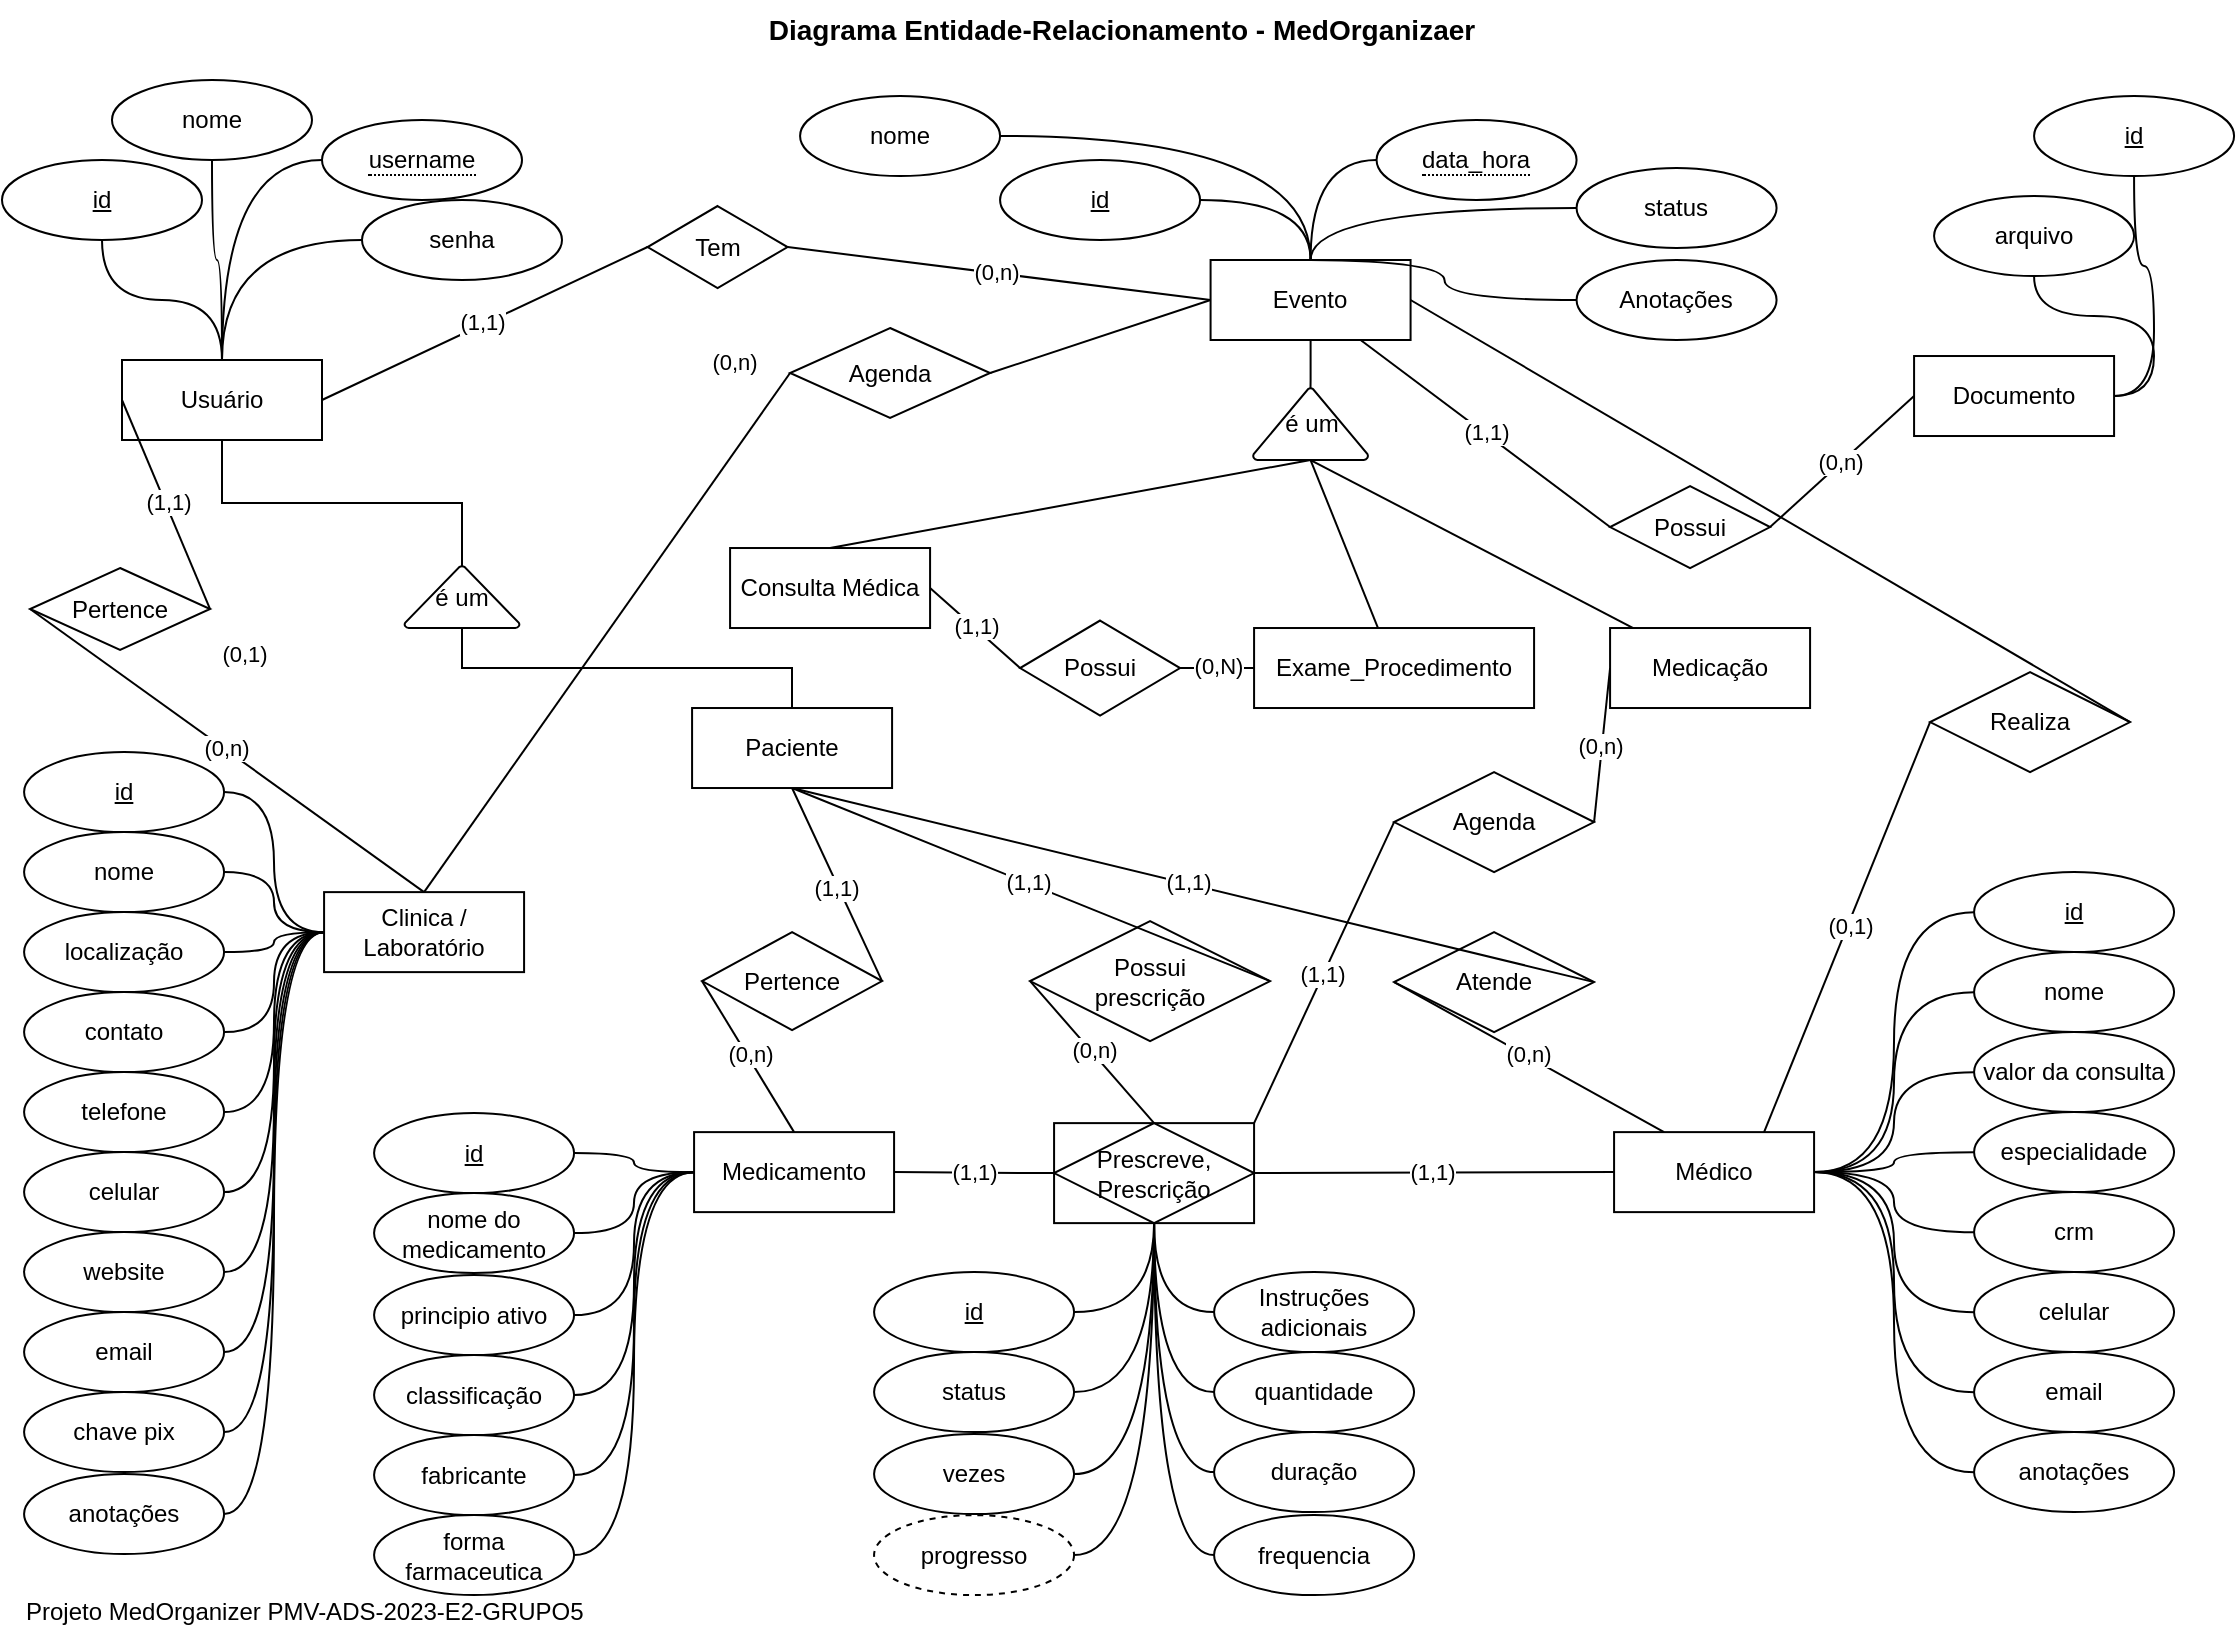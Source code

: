 <mxfile version="22.1.2" type="device">
  <diagram id="C5RBs43oDa-KdzZeNtuy" name="Page-1">
    <mxGraphModel dx="1247" dy="-921" grid="1" gridSize="10" guides="1" tooltips="1" connect="1" arrows="1" fold="1" page="1" pageScale="1" pageWidth="1169" pageHeight="827" math="0" shadow="0">
      <root>
        <mxCell id="WIyWlLk6GJQsqaUBKTNV-0" />
        <mxCell id="WIyWlLk6GJQsqaUBKTNV-1" parent="WIyWlLk6GJQsqaUBKTNV-0" />
        <mxCell id="ZJPSMoCEX5RP2kxzUlpS-71" value="Diagrama Entidade-Relacionamento - MedOrganizaer" style="text;html=1;strokeColor=none;fillColor=none;align=center;verticalAlign=middle;whiteSpace=wrap;rounded=0;fontSize=14;fontStyle=1" parent="WIyWlLk6GJQsqaUBKTNV-1" vertex="1">
          <mxGeometry x="210" y="1660" width="760" height="30" as="geometry" />
        </mxCell>
        <mxCell id="JvY_ZrgilqNhl_zg-ems-67" value="Usuário" style="whiteSpace=wrap;html=1;align=center;" parent="WIyWlLk6GJQsqaUBKTNV-1" vertex="1">
          <mxGeometry x="90.0" y="1840" width="100" height="40" as="geometry" />
        </mxCell>
        <mxCell id="JvY_ZrgilqNhl_zg-ems-69" value="Tem" style="shape=rhombus;perimeter=rhombusPerimeter;whiteSpace=wrap;html=1;align=center;" parent="WIyWlLk6GJQsqaUBKTNV-1" vertex="1">
          <mxGeometry x="352.79" y="1763.01" width="70" height="41" as="geometry" />
        </mxCell>
        <mxCell id="JvY_ZrgilqNhl_zg-ems-70" value="" style="endArrow=none;html=1;rounded=0;entryX=0;entryY=0.5;entryDx=0;entryDy=0;exitX=1;exitY=0.5;exitDx=0;exitDy=0;" parent="WIyWlLk6GJQsqaUBKTNV-1" source="JvY_ZrgilqNhl_zg-ems-67" target="JvY_ZrgilqNhl_zg-ems-69" edge="1">
          <mxGeometry relative="1" as="geometry">
            <mxPoint x="804.04" y="1817.01" as="sourcePoint" />
            <mxPoint x="924.04" y="1816.51" as="targetPoint" />
          </mxGeometry>
        </mxCell>
        <mxCell id="JvY_ZrgilqNhl_zg-ems-71" value="(1,1)" style="edgeLabel;html=1;align=center;verticalAlign=middle;resizable=0;points=[];" parent="JvY_ZrgilqNhl_zg-ems-70" vertex="1" connectable="0">
          <mxGeometry x="-0.013" y="1" relative="1" as="geometry">
            <mxPoint as="offset" />
          </mxGeometry>
        </mxCell>
        <mxCell id="JvY_ZrgilqNhl_zg-ems-72" value="" style="endArrow=none;html=1;rounded=0;exitX=1;exitY=0.5;exitDx=0;exitDy=0;entryX=0;entryY=0.5;entryDx=0;entryDy=0;" parent="WIyWlLk6GJQsqaUBKTNV-1" source="JvY_ZrgilqNhl_zg-ems-69" target="HsK6oEiQ4BAIlNsrXZ-C-34" edge="1">
          <mxGeometry relative="1" as="geometry">
            <mxPoint x="1174.04" y="1793.01" as="sourcePoint" />
            <mxPoint x="1214.04" y="1793.01" as="targetPoint" />
          </mxGeometry>
        </mxCell>
        <mxCell id="JvY_ZrgilqNhl_zg-ems-73" value="(0,n)" style="edgeLabel;html=1;align=center;verticalAlign=middle;resizable=0;points=[];" parent="JvY_ZrgilqNhl_zg-ems-72" vertex="1" connectable="0">
          <mxGeometry x="-0.013" y="1" relative="1" as="geometry">
            <mxPoint as="offset" />
          </mxGeometry>
        </mxCell>
        <mxCell id="JvY_ZrgilqNhl_zg-ems-95" value="Possui" style="shape=rhombus;perimeter=rhombusPerimeter;whiteSpace=wrap;html=1;align=center;" parent="WIyWlLk6GJQsqaUBKTNV-1" vertex="1">
          <mxGeometry x="834.04" y="1903.01" width="80" height="41" as="geometry" />
        </mxCell>
        <mxCell id="JvY_ZrgilqNhl_zg-ems-96" value="" style="endArrow=none;html=1;rounded=0;entryX=0;entryY=0.5;entryDx=0;entryDy=0;exitX=0.75;exitY=1;exitDx=0;exitDy=0;" parent="WIyWlLk6GJQsqaUBKTNV-1" source="HsK6oEiQ4BAIlNsrXZ-C-34" target="JvY_ZrgilqNhl_zg-ems-95" edge="1">
          <mxGeometry relative="1" as="geometry">
            <mxPoint x="209.04" y="2168.01" as="sourcePoint" />
            <mxPoint x="344.04" y="2167.51" as="targetPoint" />
          </mxGeometry>
        </mxCell>
        <mxCell id="JvY_ZrgilqNhl_zg-ems-97" value="(1,1)" style="edgeLabel;html=1;align=center;verticalAlign=middle;resizable=0;points=[];" parent="JvY_ZrgilqNhl_zg-ems-96" vertex="1" connectable="0">
          <mxGeometry x="-0.013" y="1" relative="1" as="geometry">
            <mxPoint as="offset" />
          </mxGeometry>
        </mxCell>
        <mxCell id="JvY_ZrgilqNhl_zg-ems-98" value="" style="endArrow=none;html=1;rounded=0;exitX=1;exitY=0.5;exitDx=0;exitDy=0;entryX=0;entryY=0.5;entryDx=0;entryDy=0;" parent="WIyWlLk6GJQsqaUBKTNV-1" source="JvY_ZrgilqNhl_zg-ems-95" target="JvY_ZrgilqNhl_zg-ems-162" edge="1">
          <mxGeometry relative="1" as="geometry">
            <mxPoint x="464.04" y="2168.01" as="sourcePoint" />
            <mxPoint x="524.04" y="2168.01" as="targetPoint" />
          </mxGeometry>
        </mxCell>
        <mxCell id="JvY_ZrgilqNhl_zg-ems-99" value="(0,n)" style="edgeLabel;html=1;align=center;verticalAlign=middle;resizable=0;points=[];" parent="JvY_ZrgilqNhl_zg-ems-98" vertex="1" connectable="0">
          <mxGeometry x="-0.013" y="1" relative="1" as="geometry">
            <mxPoint as="offset" />
          </mxGeometry>
        </mxCell>
        <mxCell id="JvY_ZrgilqNhl_zg-ems-102" value="" style="group;movable=1;resizable=1;rotatable=1;deletable=1;editable=1;locked=0;connectable=1;" parent="WIyWlLk6GJQsqaUBKTNV-1" vertex="1" connectable="0">
          <mxGeometry x="726.04" y="2096.06" width="260" height="320" as="geometry" />
        </mxCell>
        <mxCell id="JvY_ZrgilqNhl_zg-ems-25" value="Médico" style="whiteSpace=wrap;html=1;align=center;" parent="JvY_ZrgilqNhl_zg-ems-102" vertex="1">
          <mxGeometry x="110" y="130" width="100" height="40" as="geometry" />
        </mxCell>
        <mxCell id="HsK6oEiQ4BAIlNsrXZ-C-7" style="edgeStyle=orthogonalEdgeStyle;rounded=0;orthogonalLoop=1;jettySize=auto;html=1;entryX=1;entryY=0.5;entryDx=0;entryDy=0;curved=1;endArrow=none;endFill=0;" parent="JvY_ZrgilqNhl_zg-ems-102" source="JvY_ZrgilqNhl_zg-ems-26" target="JvY_ZrgilqNhl_zg-ems-25" edge="1">
          <mxGeometry relative="1" as="geometry" />
        </mxCell>
        <mxCell id="JvY_ZrgilqNhl_zg-ems-26" value="nome" style="ellipse;whiteSpace=wrap;html=1;align=center;" parent="JvY_ZrgilqNhl_zg-ems-102" vertex="1">
          <mxGeometry x="290" y="40" width="100" height="40" as="geometry" />
        </mxCell>
        <mxCell id="JvY_ZrgilqNhl_zg-ems-38" style="edgeStyle=orthogonalEdgeStyle;rounded=0;orthogonalLoop=1;jettySize=auto;html=1;entryX=1;entryY=0.5;entryDx=0;entryDy=0;endArrow=none;endFill=0;curved=1;" parent="JvY_ZrgilqNhl_zg-ems-102" source="JvY_ZrgilqNhl_zg-ems-27" target="JvY_ZrgilqNhl_zg-ems-25" edge="1">
          <mxGeometry relative="1" as="geometry" />
        </mxCell>
        <mxCell id="JvY_ZrgilqNhl_zg-ems-27" value="id" style="ellipse;whiteSpace=wrap;html=1;align=center;fontStyle=4;" parent="JvY_ZrgilqNhl_zg-ems-102" vertex="1">
          <mxGeometry x="290" width="100" height="40" as="geometry" />
        </mxCell>
        <mxCell id="JvY_ZrgilqNhl_zg-ems-39" value="" style="edgeStyle=orthogonalEdgeStyle;rounded=0;orthogonalLoop=1;jettySize=auto;html=1;entryX=1;entryY=0.5;entryDx=0;entryDy=0;endArrow=none;endFill=0;curved=1;" parent="JvY_ZrgilqNhl_zg-ems-102" source="JvY_ZrgilqNhl_zg-ems-29" target="JvY_ZrgilqNhl_zg-ems-25" edge="1">
          <mxGeometry relative="1" as="geometry" />
        </mxCell>
        <mxCell id="JvY_ZrgilqNhl_zg-ems-29" value="valor da consulta" style="ellipse;whiteSpace=wrap;html=1;align=center;" parent="JvY_ZrgilqNhl_zg-ems-102" vertex="1">
          <mxGeometry x="290" y="80" width="100" height="40" as="geometry" />
        </mxCell>
        <mxCell id="JvY_ZrgilqNhl_zg-ems-40" style="edgeStyle=orthogonalEdgeStyle;rounded=0;orthogonalLoop=1;jettySize=auto;html=1;entryX=1;entryY=0.5;entryDx=0;entryDy=0;endArrow=none;endFill=0;curved=1;" parent="JvY_ZrgilqNhl_zg-ems-102" source="JvY_ZrgilqNhl_zg-ems-30" target="JvY_ZrgilqNhl_zg-ems-25" edge="1">
          <mxGeometry relative="1" as="geometry" />
        </mxCell>
        <mxCell id="JvY_ZrgilqNhl_zg-ems-30" value="especialidade" style="ellipse;whiteSpace=wrap;html=1;align=center;" parent="JvY_ZrgilqNhl_zg-ems-102" vertex="1">
          <mxGeometry x="290" y="120" width="100" height="40" as="geometry" />
        </mxCell>
        <mxCell id="JvY_ZrgilqNhl_zg-ems-41" style="edgeStyle=orthogonalEdgeStyle;rounded=0;orthogonalLoop=1;jettySize=auto;html=1;entryX=1;entryY=0.5;entryDx=0;entryDy=0;endArrow=none;endFill=0;curved=1;" parent="JvY_ZrgilqNhl_zg-ems-102" source="JvY_ZrgilqNhl_zg-ems-31" target="JvY_ZrgilqNhl_zg-ems-25" edge="1">
          <mxGeometry relative="1" as="geometry" />
        </mxCell>
        <mxCell id="JvY_ZrgilqNhl_zg-ems-31" value="crm" style="ellipse;whiteSpace=wrap;html=1;align=center;" parent="JvY_ZrgilqNhl_zg-ems-102" vertex="1">
          <mxGeometry x="290" y="160" width="100" height="40" as="geometry" />
        </mxCell>
        <mxCell id="JvY_ZrgilqNhl_zg-ems-42" style="edgeStyle=orthogonalEdgeStyle;rounded=0;orthogonalLoop=1;jettySize=auto;html=1;entryX=1;entryY=0.5;entryDx=0;entryDy=0;endArrow=none;endFill=0;curved=1;" parent="JvY_ZrgilqNhl_zg-ems-102" source="JvY_ZrgilqNhl_zg-ems-32" target="JvY_ZrgilqNhl_zg-ems-25" edge="1">
          <mxGeometry relative="1" as="geometry" />
        </mxCell>
        <mxCell id="JvY_ZrgilqNhl_zg-ems-32" value="celular" style="ellipse;whiteSpace=wrap;html=1;align=center;" parent="JvY_ZrgilqNhl_zg-ems-102" vertex="1">
          <mxGeometry x="290" y="200" width="100" height="40" as="geometry" />
        </mxCell>
        <mxCell id="JvY_ZrgilqNhl_zg-ems-43" style="edgeStyle=orthogonalEdgeStyle;rounded=0;orthogonalLoop=1;jettySize=auto;html=1;entryX=1;entryY=0.5;entryDx=0;entryDy=0;endArrow=none;endFill=0;curved=1;" parent="JvY_ZrgilqNhl_zg-ems-102" source="JvY_ZrgilqNhl_zg-ems-33" target="JvY_ZrgilqNhl_zg-ems-25" edge="1">
          <mxGeometry relative="1" as="geometry" />
        </mxCell>
        <mxCell id="JvY_ZrgilqNhl_zg-ems-33" value="email" style="ellipse;whiteSpace=wrap;html=1;align=center;" parent="JvY_ZrgilqNhl_zg-ems-102" vertex="1">
          <mxGeometry x="290" y="240" width="100" height="40" as="geometry" />
        </mxCell>
        <mxCell id="JvY_ZrgilqNhl_zg-ems-44" style="edgeStyle=orthogonalEdgeStyle;rounded=0;orthogonalLoop=1;jettySize=auto;html=1;entryX=1;entryY=0.5;entryDx=0;entryDy=0;endArrow=none;endFill=0;curved=1;" parent="JvY_ZrgilqNhl_zg-ems-102" source="JvY_ZrgilqNhl_zg-ems-34" target="JvY_ZrgilqNhl_zg-ems-25" edge="1">
          <mxGeometry relative="1" as="geometry" />
        </mxCell>
        <mxCell id="JvY_ZrgilqNhl_zg-ems-34" value="anotações" style="ellipse;whiteSpace=wrap;html=1;align=center;" parent="JvY_ZrgilqNhl_zg-ems-102" vertex="1">
          <mxGeometry x="290" y="280" width="100" height="40" as="geometry" />
        </mxCell>
        <mxCell id="JvY_ZrgilqNhl_zg-ems-167" value="Atende" style="shape=rhombus;perimeter=rhombusPerimeter;whiteSpace=wrap;html=1;align=center;" parent="JvY_ZrgilqNhl_zg-ems-102" vertex="1">
          <mxGeometry y="30" width="100" height="50" as="geometry" />
        </mxCell>
        <mxCell id="JvY_ZrgilqNhl_zg-ems-170" value="" style="endArrow=none;html=1;rounded=0;entryX=0.25;entryY=0;entryDx=0;entryDy=0;exitX=0;exitY=0.5;exitDx=0;exitDy=0;" parent="JvY_ZrgilqNhl_zg-ems-102" source="JvY_ZrgilqNhl_zg-ems-167" target="JvY_ZrgilqNhl_zg-ems-25" edge="1">
          <mxGeometry relative="1" as="geometry">
            <mxPoint x="-20" y="20" as="sourcePoint" />
            <mxPoint x="906" y="1" as="targetPoint" />
          </mxGeometry>
        </mxCell>
        <mxCell id="JvY_ZrgilqNhl_zg-ems-171" value="(0,n)" style="edgeLabel;html=1;align=center;verticalAlign=middle;resizable=0;points=[];" parent="JvY_ZrgilqNhl_zg-ems-170" vertex="1" connectable="0">
          <mxGeometry x="-0.013" y="1" relative="1" as="geometry">
            <mxPoint as="offset" />
          </mxGeometry>
        </mxCell>
        <mxCell id="JvY_ZrgilqNhl_zg-ems-103" value="Possui" style="shape=rhombus;perimeter=rhombusPerimeter;whiteSpace=wrap;html=1;align=center;" parent="WIyWlLk6GJQsqaUBKTNV-1" vertex="1">
          <mxGeometry x="539.04" y="1970.26" width="80" height="47.5" as="geometry" />
        </mxCell>
        <mxCell id="JvY_ZrgilqNhl_zg-ems-104" value="d" style="endArrow=none;html=1;rounded=0;entryX=0;entryY=0.5;entryDx=0;entryDy=0;exitX=1;exitY=0.5;exitDx=0;exitDy=0;" parent="WIyWlLk6GJQsqaUBKTNV-1" source="HsK6oEiQ4BAIlNsrXZ-C-30" target="JvY_ZrgilqNhl_zg-ems-103" edge="1">
          <mxGeometry relative="1" as="geometry">
            <mxPoint x="669.04" y="2207.26" as="sourcePoint" />
            <mxPoint x="649.04" y="2255.26" as="targetPoint" />
          </mxGeometry>
        </mxCell>
        <mxCell id="JvY_ZrgilqNhl_zg-ems-105" value="(1,1)" style="edgeLabel;html=1;align=center;verticalAlign=middle;resizable=0;points=[];" parent="JvY_ZrgilqNhl_zg-ems-104" vertex="1" connectable="0">
          <mxGeometry x="-0.013" y="1" relative="1" as="geometry">
            <mxPoint as="offset" />
          </mxGeometry>
        </mxCell>
        <mxCell id="JvY_ZrgilqNhl_zg-ems-106" value="" style="endArrow=none;html=1;rounded=0;exitX=1;exitY=0.5;exitDx=0;exitDy=0;entryX=0;entryY=0.5;entryDx=0;entryDy=0;" parent="WIyWlLk6GJQsqaUBKTNV-1" source="JvY_ZrgilqNhl_zg-ems-103" target="HsK6oEiQ4BAIlNsrXZ-C-35" edge="1">
          <mxGeometry relative="1" as="geometry">
            <mxPoint x="769.04" y="2255.76" as="sourcePoint" />
            <mxPoint x="969.04" y="2206.76" as="targetPoint" />
          </mxGeometry>
        </mxCell>
        <mxCell id="JvY_ZrgilqNhl_zg-ems-107" value="(0,N)" style="edgeLabel;html=1;align=center;verticalAlign=middle;resizable=0;points=[];" parent="JvY_ZrgilqNhl_zg-ems-106" vertex="1" connectable="0">
          <mxGeometry x="-0.013" y="1" relative="1" as="geometry">
            <mxPoint as="offset" />
          </mxGeometry>
        </mxCell>
        <mxCell id="JvY_ZrgilqNhl_zg-ems-113" value="Agenda" style="shape=rhombus;perimeter=rhombusPerimeter;whiteSpace=wrap;html=1;align=center;" parent="WIyWlLk6GJQsqaUBKTNV-1" vertex="1">
          <mxGeometry x="424.04" y="1824.01" width="100" height="45" as="geometry" />
        </mxCell>
        <mxCell id="JvY_ZrgilqNhl_zg-ems-114" value="" style="endArrow=none;html=1;rounded=0;entryX=1;entryY=0.5;entryDx=0;entryDy=0;exitX=0;exitY=0.5;exitDx=0;exitDy=0;" parent="WIyWlLk6GJQsqaUBKTNV-1" source="HsK6oEiQ4BAIlNsrXZ-C-34" target="JvY_ZrgilqNhl_zg-ems-113" edge="1">
          <mxGeometry relative="1" as="geometry">
            <mxPoint x="1309.04" y="1973.01" as="sourcePoint" />
            <mxPoint x="1404.04" y="1972.51" as="targetPoint" />
          </mxGeometry>
        </mxCell>
        <mxCell id="JvY_ZrgilqNhl_zg-ems-115" value="(0,n)" style="edgeLabel;html=1;align=center;verticalAlign=middle;resizable=0;points=[];" parent="JvY_ZrgilqNhl_zg-ems-114" vertex="1" connectable="0">
          <mxGeometry x="-0.013" y="1" relative="1" as="geometry">
            <mxPoint x="-184" y="12" as="offset" />
          </mxGeometry>
        </mxCell>
        <mxCell id="JvY_ZrgilqNhl_zg-ems-116" value="" style="endArrow=none;html=1;rounded=0;exitX=0;exitY=0.5;exitDx=0;exitDy=0;entryX=0.5;entryY=0;entryDx=0;entryDy=0;" parent="WIyWlLk6GJQsqaUBKTNV-1" source="JvY_ZrgilqNhl_zg-ems-113" target="JvY_ZrgilqNhl_zg-ems-56" edge="1">
          <mxGeometry relative="1" as="geometry">
            <mxPoint x="1524.04" y="1973.01" as="sourcePoint" />
            <mxPoint x="1684.04" y="1885.01" as="targetPoint" />
          </mxGeometry>
        </mxCell>
        <mxCell id="JvY_ZrgilqNhl_zg-ems-117" value="(0,1)" style="edgeLabel;html=1;align=center;verticalAlign=middle;resizable=0;points=[];" parent="JvY_ZrgilqNhl_zg-ems-116" vertex="1" connectable="0">
          <mxGeometry x="-0.013" y="1" relative="1" as="geometry">
            <mxPoint x="-184" y="12" as="offset" />
          </mxGeometry>
        </mxCell>
        <mxCell id="JvY_ZrgilqNhl_zg-ems-151" value="" style="group;movable=1;resizable=1;rotatable=1;deletable=1;editable=1;locked=0;connectable=1;" parent="WIyWlLk6GJQsqaUBKTNV-1" vertex="1" connectable="0">
          <mxGeometry x="116.04" y="2126.06" width="683.96" height="354.94" as="geometry" />
        </mxCell>
        <mxCell id="JvY_ZrgilqNhl_zg-ems-135" value="Medicamento" style="whiteSpace=wrap;html=1;align=center;movable=1;resizable=1;rotatable=1;deletable=1;editable=1;locked=0;connectable=1;" parent="JvY_ZrgilqNhl_zg-ems-151" vertex="1">
          <mxGeometry x="260" y="100" width="100" height="40" as="geometry" />
        </mxCell>
        <mxCell id="JvY_ZrgilqNhl_zg-ems-141" value="&lt;u&gt;id&lt;/u&gt;" style="ellipse;whiteSpace=wrap;html=1;align=center;" parent="JvY_ZrgilqNhl_zg-ems-151" vertex="1">
          <mxGeometry x="100" y="90.5" width="100" height="40" as="geometry" />
        </mxCell>
        <mxCell id="JvY_ZrgilqNhl_zg-ems-139" value="nome do medicamento" style="ellipse;whiteSpace=wrap;html=1;align=center;" parent="JvY_ZrgilqNhl_zg-ems-151" vertex="1">
          <mxGeometry x="100" y="130.5" width="100" height="40" as="geometry" />
        </mxCell>
        <mxCell id="JvY_ZrgilqNhl_zg-ems-140" value="principio ativo" style="ellipse;whiteSpace=wrap;html=1;align=center;" parent="JvY_ZrgilqNhl_zg-ems-151" vertex="1">
          <mxGeometry x="100" y="171.5" width="100" height="40" as="geometry" />
        </mxCell>
        <mxCell id="JvY_ZrgilqNhl_zg-ems-143" value="fabricante" style="ellipse;whiteSpace=wrap;html=1;align=center;" parent="JvY_ZrgilqNhl_zg-ems-151" vertex="1">
          <mxGeometry x="100" y="251.5" width="100" height="40" as="geometry" />
        </mxCell>
        <mxCell id="JvY_ZrgilqNhl_zg-ems-144" value="forma farmaceutica" style="ellipse;whiteSpace=wrap;html=1;align=center;" parent="JvY_ZrgilqNhl_zg-ems-151" vertex="1">
          <mxGeometry x="100" y="291.5" width="100" height="40" as="geometry" />
        </mxCell>
        <mxCell id="JvY_ZrgilqNhl_zg-ems-142" value="classificação" style="ellipse;whiteSpace=wrap;html=1;align=center;movable=1;resizable=1;rotatable=1;deletable=1;editable=1;locked=0;connectable=1;" parent="JvY_ZrgilqNhl_zg-ems-151" vertex="1">
          <mxGeometry x="100" y="211.5" width="100" height="40" as="geometry" />
        </mxCell>
        <mxCell id="JvY_ZrgilqNhl_zg-ems-145" style="edgeStyle=orthogonalEdgeStyle;rounded=0;orthogonalLoop=1;jettySize=auto;html=1;entryX=1;entryY=0.5;entryDx=0;entryDy=0;endArrow=none;endFill=0;curved=1;" parent="JvY_ZrgilqNhl_zg-ems-151" source="JvY_ZrgilqNhl_zg-ems-135" target="JvY_ZrgilqNhl_zg-ems-141" edge="1">
          <mxGeometry relative="1" as="geometry" />
        </mxCell>
        <mxCell id="JvY_ZrgilqNhl_zg-ems-146" style="edgeStyle=orthogonalEdgeStyle;rounded=0;orthogonalLoop=1;jettySize=auto;html=1;entryX=1;entryY=0.5;entryDx=0;entryDy=0;endArrow=none;endFill=0;curved=1;" parent="JvY_ZrgilqNhl_zg-ems-151" source="JvY_ZrgilqNhl_zg-ems-135" target="JvY_ZrgilqNhl_zg-ems-139" edge="1">
          <mxGeometry relative="1" as="geometry" />
        </mxCell>
        <mxCell id="JvY_ZrgilqNhl_zg-ems-147" style="edgeStyle=orthogonalEdgeStyle;rounded=0;orthogonalLoop=1;jettySize=auto;html=1;entryX=1;entryY=0.5;entryDx=0;entryDy=0;endArrow=none;endFill=0;curved=1;" parent="JvY_ZrgilqNhl_zg-ems-151" source="JvY_ZrgilqNhl_zg-ems-135" target="JvY_ZrgilqNhl_zg-ems-140" edge="1">
          <mxGeometry relative="1" as="geometry" />
        </mxCell>
        <mxCell id="JvY_ZrgilqNhl_zg-ems-149" style="edgeStyle=orthogonalEdgeStyle;rounded=0;orthogonalLoop=1;jettySize=auto;html=1;entryX=1;entryY=0.5;entryDx=0;entryDy=0;endArrow=none;endFill=0;curved=1;" parent="JvY_ZrgilqNhl_zg-ems-151" source="JvY_ZrgilqNhl_zg-ems-135" target="JvY_ZrgilqNhl_zg-ems-143" edge="1">
          <mxGeometry relative="1" as="geometry" />
        </mxCell>
        <mxCell id="JvY_ZrgilqNhl_zg-ems-150" style="edgeStyle=orthogonalEdgeStyle;rounded=0;orthogonalLoop=1;jettySize=auto;html=1;entryX=1;entryY=0.5;entryDx=0;entryDy=0;endArrow=none;endFill=0;curved=1;" parent="JvY_ZrgilqNhl_zg-ems-151" source="JvY_ZrgilqNhl_zg-ems-135" target="JvY_ZrgilqNhl_zg-ems-144" edge="1">
          <mxGeometry relative="1" as="geometry" />
        </mxCell>
        <mxCell id="JvY_ZrgilqNhl_zg-ems-148" style="edgeStyle=orthogonalEdgeStyle;rounded=0;orthogonalLoop=1;jettySize=auto;html=1;entryX=1;entryY=0.5;entryDx=0;entryDy=0;endArrow=none;endFill=0;exitX=0;exitY=0.5;exitDx=0;exitDy=0;curved=1;" parent="JvY_ZrgilqNhl_zg-ems-151" source="JvY_ZrgilqNhl_zg-ems-135" target="JvY_ZrgilqNhl_zg-ems-142" edge="1">
          <mxGeometry relative="1" as="geometry">
            <mxPoint x="620" y="120" as="sourcePoint" />
          </mxGeometry>
        </mxCell>
        <mxCell id="JvY_ZrgilqNhl_zg-ems-45" value="nome" style="ellipse;whiteSpace=wrap;html=1;align=center;" parent="JvY_ZrgilqNhl_zg-ems-151" vertex="1">
          <mxGeometry x="-75" y="-50" width="100" height="40" as="geometry" />
        </mxCell>
        <mxCell id="JvY_ZrgilqNhl_zg-ems-46" value="localização" style="ellipse;whiteSpace=wrap;html=1;align=center;" parent="JvY_ZrgilqNhl_zg-ems-151" vertex="1">
          <mxGeometry x="-75" y="-10" width="100" height="40" as="geometry" />
        </mxCell>
        <mxCell id="JvY_ZrgilqNhl_zg-ems-47" value="contato" style="ellipse;whiteSpace=wrap;html=1;align=center;" parent="JvY_ZrgilqNhl_zg-ems-151" vertex="1">
          <mxGeometry x="-75" y="30" width="100" height="40" as="geometry" />
        </mxCell>
        <mxCell id="JvY_ZrgilqNhl_zg-ems-48" value="telefone" style="ellipse;whiteSpace=wrap;html=1;align=center;" parent="JvY_ZrgilqNhl_zg-ems-151" vertex="1">
          <mxGeometry x="-75" y="70" width="100" height="40" as="geometry" />
        </mxCell>
        <mxCell id="JvY_ZrgilqNhl_zg-ems-49" value="celular" style="ellipse;whiteSpace=wrap;html=1;align=center;" parent="JvY_ZrgilqNhl_zg-ems-151" vertex="1">
          <mxGeometry x="-75" y="110" width="100" height="40" as="geometry" />
        </mxCell>
        <mxCell id="JvY_ZrgilqNhl_zg-ems-50" value="website" style="ellipse;whiteSpace=wrap;html=1;align=center;" parent="JvY_ZrgilqNhl_zg-ems-151" vertex="1">
          <mxGeometry x="-75" y="150" width="100" height="40" as="geometry" />
        </mxCell>
        <mxCell id="JvY_ZrgilqNhl_zg-ems-51" value="email" style="ellipse;whiteSpace=wrap;html=1;align=center;" parent="JvY_ZrgilqNhl_zg-ems-151" vertex="1">
          <mxGeometry x="-75" y="190" width="100" height="40" as="geometry" />
        </mxCell>
        <mxCell id="JvY_ZrgilqNhl_zg-ems-52" value="chave pix" style="ellipse;whiteSpace=wrap;html=1;align=center;" parent="JvY_ZrgilqNhl_zg-ems-151" vertex="1">
          <mxGeometry x="-75" y="230" width="100" height="40" as="geometry" />
        </mxCell>
        <mxCell id="JvY_ZrgilqNhl_zg-ems-53" value="anotações" style="ellipse;whiteSpace=wrap;html=1;align=center;" parent="JvY_ZrgilqNhl_zg-ems-151" vertex="1">
          <mxGeometry x="-75" y="271" width="100" height="40" as="geometry" />
        </mxCell>
        <mxCell id="JvY_ZrgilqNhl_zg-ems-55" value="id" style="ellipse;whiteSpace=wrap;html=1;align=center;fontStyle=4;" parent="JvY_ZrgilqNhl_zg-ems-151" vertex="1">
          <mxGeometry x="-75" y="-90" width="100" height="40" as="geometry" />
        </mxCell>
        <mxCell id="JvY_ZrgilqNhl_zg-ems-57" style="edgeStyle=orthogonalEdgeStyle;rounded=0;orthogonalLoop=1;jettySize=auto;html=1;entryX=1;entryY=0.5;entryDx=0;entryDy=0;endArrow=none;endFill=0;curved=1;" parent="JvY_ZrgilqNhl_zg-ems-151" source="JvY_ZrgilqNhl_zg-ems-56" target="JvY_ZrgilqNhl_zg-ems-55" edge="1">
          <mxGeometry relative="1" as="geometry" />
        </mxCell>
        <mxCell id="JvY_ZrgilqNhl_zg-ems-58" style="edgeStyle=orthogonalEdgeStyle;rounded=0;orthogonalLoop=1;jettySize=auto;html=1;entryX=1;entryY=0.5;entryDx=0;entryDy=0;endArrow=none;endFill=0;curved=1;" parent="JvY_ZrgilqNhl_zg-ems-151" source="JvY_ZrgilqNhl_zg-ems-56" target="JvY_ZrgilqNhl_zg-ems-45" edge="1">
          <mxGeometry relative="1" as="geometry" />
        </mxCell>
        <mxCell id="JvY_ZrgilqNhl_zg-ems-59" style="edgeStyle=orthogonalEdgeStyle;rounded=0;orthogonalLoop=1;jettySize=auto;html=1;entryX=1;entryY=0.5;entryDx=0;entryDy=0;endArrow=none;endFill=0;curved=1;" parent="JvY_ZrgilqNhl_zg-ems-151" source="JvY_ZrgilqNhl_zg-ems-56" target="JvY_ZrgilqNhl_zg-ems-46" edge="1">
          <mxGeometry relative="1" as="geometry" />
        </mxCell>
        <mxCell id="JvY_ZrgilqNhl_zg-ems-60" style="edgeStyle=orthogonalEdgeStyle;rounded=0;orthogonalLoop=1;jettySize=auto;html=1;entryX=1;entryY=0.5;entryDx=0;entryDy=0;endArrow=none;endFill=0;curved=1;" parent="JvY_ZrgilqNhl_zg-ems-151" source="JvY_ZrgilqNhl_zg-ems-56" target="JvY_ZrgilqNhl_zg-ems-47" edge="1">
          <mxGeometry relative="1" as="geometry" />
        </mxCell>
        <mxCell id="JvY_ZrgilqNhl_zg-ems-61" style="edgeStyle=orthogonalEdgeStyle;rounded=0;orthogonalLoop=1;jettySize=auto;html=1;entryX=1;entryY=0.5;entryDx=0;entryDy=0;endArrow=none;endFill=0;curved=1;" parent="JvY_ZrgilqNhl_zg-ems-151" source="JvY_ZrgilqNhl_zg-ems-56" target="JvY_ZrgilqNhl_zg-ems-48" edge="1">
          <mxGeometry relative="1" as="geometry" />
        </mxCell>
        <mxCell id="JvY_ZrgilqNhl_zg-ems-62" style="edgeStyle=orthogonalEdgeStyle;rounded=0;orthogonalLoop=1;jettySize=auto;html=1;entryX=1;entryY=0.5;entryDx=0;entryDy=0;endArrow=none;endFill=0;curved=1;" parent="JvY_ZrgilqNhl_zg-ems-151" source="JvY_ZrgilqNhl_zg-ems-56" target="JvY_ZrgilqNhl_zg-ems-49" edge="1">
          <mxGeometry relative="1" as="geometry" />
        </mxCell>
        <mxCell id="JvY_ZrgilqNhl_zg-ems-63" style="edgeStyle=orthogonalEdgeStyle;rounded=0;orthogonalLoop=1;jettySize=auto;html=1;entryX=1;entryY=0.5;entryDx=0;entryDy=0;endArrow=none;endFill=0;curved=1;" parent="JvY_ZrgilqNhl_zg-ems-151" source="JvY_ZrgilqNhl_zg-ems-56" target="JvY_ZrgilqNhl_zg-ems-50" edge="1">
          <mxGeometry relative="1" as="geometry" />
        </mxCell>
        <mxCell id="JvY_ZrgilqNhl_zg-ems-64" style="edgeStyle=orthogonalEdgeStyle;rounded=0;orthogonalLoop=1;jettySize=auto;html=1;entryX=1;entryY=0.5;entryDx=0;entryDy=0;endArrow=none;endFill=0;curved=1;" parent="JvY_ZrgilqNhl_zg-ems-151" source="JvY_ZrgilqNhl_zg-ems-56" target="JvY_ZrgilqNhl_zg-ems-51" edge="1">
          <mxGeometry relative="1" as="geometry" />
        </mxCell>
        <mxCell id="JvY_ZrgilqNhl_zg-ems-65" style="edgeStyle=orthogonalEdgeStyle;rounded=0;orthogonalLoop=1;jettySize=auto;html=1;entryX=1;entryY=0.5;entryDx=0;entryDy=0;endArrow=none;endFill=0;curved=1;" parent="JvY_ZrgilqNhl_zg-ems-151" source="JvY_ZrgilqNhl_zg-ems-56" target="JvY_ZrgilqNhl_zg-ems-52" edge="1">
          <mxGeometry relative="1" as="geometry" />
        </mxCell>
        <mxCell id="JvY_ZrgilqNhl_zg-ems-66" style="edgeStyle=orthogonalEdgeStyle;rounded=0;orthogonalLoop=1;jettySize=auto;html=1;entryX=1;entryY=0.5;entryDx=0;entryDy=0;endArrow=none;endFill=0;curved=1;" parent="JvY_ZrgilqNhl_zg-ems-151" source="JvY_ZrgilqNhl_zg-ems-56" target="JvY_ZrgilqNhl_zg-ems-53" edge="1">
          <mxGeometry relative="1" as="geometry" />
        </mxCell>
        <mxCell id="JvY_ZrgilqNhl_zg-ems-56" value="Clinica / Laboratório" style="whiteSpace=wrap;html=1;align=center;" parent="JvY_ZrgilqNhl_zg-ems-151" vertex="1">
          <mxGeometry x="75" y="-20" width="100" height="40" as="geometry" />
        </mxCell>
        <mxCell id="ZJPSMoCEX5RP2kxzUlpS-72" value="Projeto MedOrganizer PMV-ADS-2023-E2-GRUPO5" style="text;html=1;strokeColor=none;fillColor=none;align=left;verticalAlign=middle;whiteSpace=wrap;rounded=0;movable=0;resizable=0;rotatable=0;deletable=0;editable=0;locked=1;connectable=0;" parent="JvY_ZrgilqNhl_zg-ems-151" vertex="1">
          <mxGeometry x="-76.04" y="324.94" width="760" height="30" as="geometry" />
        </mxCell>
        <mxCell id="JvY_ZrgilqNhl_zg-ems-118" value="status" style="ellipse;whiteSpace=wrap;html=1;align=center;" parent="WIyWlLk6GJQsqaUBKTNV-1" vertex="1">
          <mxGeometry x="466.04" y="2336.06" width="100" height="40" as="geometry" />
        </mxCell>
        <mxCell id="JvY_ZrgilqNhl_zg-ems-128" style="edgeStyle=orthogonalEdgeStyle;rounded=0;orthogonalLoop=1;jettySize=auto;html=1;entryX=1;entryY=0.5;entryDx=0;entryDy=0;endArrow=none;endFill=0;curved=1;exitX=0.5;exitY=1;exitDx=0;exitDy=0;" parent="WIyWlLk6GJQsqaUBKTNV-1" source="HsK6oEiQ4BAIlNsrXZ-C-8" target="JvY_ZrgilqNhl_zg-ems-118" edge="1">
          <mxGeometry relative="1" as="geometry">
            <mxPoint x="626.04" y="2477.61" as="sourcePoint" />
          </mxGeometry>
        </mxCell>
        <mxCell id="JvY_ZrgilqNhl_zg-ems-119" value="vezes" style="ellipse;whiteSpace=wrap;html=1;align=center;" parent="WIyWlLk6GJQsqaUBKTNV-1" vertex="1">
          <mxGeometry x="466.04" y="2377.06" width="100" height="40" as="geometry" />
        </mxCell>
        <mxCell id="JvY_ZrgilqNhl_zg-ems-127" style="edgeStyle=orthogonalEdgeStyle;rounded=0;orthogonalLoop=1;jettySize=auto;html=1;entryX=1;entryY=0.5;entryDx=0;entryDy=0;endArrow=none;endFill=0;curved=1;exitX=0.5;exitY=1;exitDx=0;exitDy=0;" parent="WIyWlLk6GJQsqaUBKTNV-1" source="HsK6oEiQ4BAIlNsrXZ-C-8" target="JvY_ZrgilqNhl_zg-ems-119" edge="1">
          <mxGeometry relative="1" as="geometry">
            <mxPoint x="626.04" y="2477.61" as="sourcePoint" />
          </mxGeometry>
        </mxCell>
        <mxCell id="JvY_ZrgilqNhl_zg-ems-120" value="progresso" style="ellipse;whiteSpace=wrap;html=1;align=center;dashed=1;" parent="WIyWlLk6GJQsqaUBKTNV-1" vertex="1">
          <mxGeometry x="466.04" y="2417.56" width="100" height="40" as="geometry" />
        </mxCell>
        <mxCell id="JvY_ZrgilqNhl_zg-ems-126" style="edgeStyle=orthogonalEdgeStyle;rounded=0;orthogonalLoop=1;jettySize=auto;html=1;entryX=1;entryY=0.5;entryDx=0;entryDy=0;endArrow=none;endFill=0;curved=1;exitX=0.5;exitY=1;exitDx=0;exitDy=0;" parent="WIyWlLk6GJQsqaUBKTNV-1" source="HsK6oEiQ4BAIlNsrXZ-C-8" target="JvY_ZrgilqNhl_zg-ems-120" edge="1">
          <mxGeometry relative="1" as="geometry">
            <mxPoint x="626.04" y="2477.61" as="sourcePoint" />
          </mxGeometry>
        </mxCell>
        <mxCell id="JvY_ZrgilqNhl_zg-ems-121" value="frequencia" style="ellipse;whiteSpace=wrap;html=1;align=center;" parent="WIyWlLk6GJQsqaUBKTNV-1" vertex="1">
          <mxGeometry x="636.04" y="2417.56" width="100" height="40" as="geometry" />
        </mxCell>
        <mxCell id="JvY_ZrgilqNhl_zg-ems-125" value="" style="edgeStyle=orthogonalEdgeStyle;rounded=0;orthogonalLoop=1;jettySize=auto;html=1;endArrow=none;endFill=0;curved=1;exitX=0.5;exitY=1;exitDx=0;exitDy=0;entryX=0;entryY=0.5;entryDx=0;entryDy=0;" parent="WIyWlLk6GJQsqaUBKTNV-1" source="HsK6oEiQ4BAIlNsrXZ-C-8" target="JvY_ZrgilqNhl_zg-ems-121" edge="1">
          <mxGeometry relative="1" as="geometry">
            <mxPoint x="626.04" y="2477.56" as="sourcePoint" />
          </mxGeometry>
        </mxCell>
        <mxCell id="JvY_ZrgilqNhl_zg-ems-122" value="quantidade" style="ellipse;whiteSpace=wrap;html=1;align=center;" parent="WIyWlLk6GJQsqaUBKTNV-1" vertex="1">
          <mxGeometry x="636.04" y="2336.06" width="100" height="40" as="geometry" />
        </mxCell>
        <mxCell id="JvY_ZrgilqNhl_zg-ems-129" style="edgeStyle=orthogonalEdgeStyle;rounded=0;orthogonalLoop=1;jettySize=auto;html=1;entryX=0;entryY=0.5;entryDx=0;entryDy=0;endArrow=none;endFill=0;curved=1;exitX=0.5;exitY=1;exitDx=0;exitDy=0;" parent="WIyWlLk6GJQsqaUBKTNV-1" source="HsK6oEiQ4BAIlNsrXZ-C-8" target="JvY_ZrgilqNhl_zg-ems-122" edge="1">
          <mxGeometry relative="1" as="geometry">
            <mxPoint x="626.04" y="2477.61" as="sourcePoint" />
          </mxGeometry>
        </mxCell>
        <mxCell id="JvY_ZrgilqNhl_zg-ems-123" value="duração" style="ellipse;whiteSpace=wrap;html=1;align=center;" parent="WIyWlLk6GJQsqaUBKTNV-1" vertex="1">
          <mxGeometry x="636.04" y="2376.06" width="100" height="40" as="geometry" />
        </mxCell>
        <mxCell id="JvY_ZrgilqNhl_zg-ems-130" style="edgeStyle=orthogonalEdgeStyle;rounded=0;orthogonalLoop=1;jettySize=auto;html=1;entryX=0;entryY=0.5;entryDx=0;entryDy=0;endArrow=none;endFill=0;curved=1;exitX=0.5;exitY=1;exitDx=0;exitDy=0;" parent="WIyWlLk6GJQsqaUBKTNV-1" source="HsK6oEiQ4BAIlNsrXZ-C-8" target="JvY_ZrgilqNhl_zg-ems-123" edge="1">
          <mxGeometry relative="1" as="geometry">
            <mxPoint x="626.04" y="2477.61" as="sourcePoint" />
          </mxGeometry>
        </mxCell>
        <mxCell id="JvY_ZrgilqNhl_zg-ems-124" value="Instruções adicionais" style="ellipse;whiteSpace=wrap;html=1;align=center;" parent="WIyWlLk6GJQsqaUBKTNV-1" vertex="1">
          <mxGeometry x="636.04" y="2296.06" width="100" height="40" as="geometry" />
        </mxCell>
        <mxCell id="JvY_ZrgilqNhl_zg-ems-131" style="edgeStyle=orthogonalEdgeStyle;rounded=0;orthogonalLoop=1;jettySize=auto;html=1;entryX=0;entryY=0.5;entryDx=0;entryDy=0;endArrow=none;endFill=0;curved=1;exitX=0.5;exitY=1;exitDx=0;exitDy=0;" parent="WIyWlLk6GJQsqaUBKTNV-1" source="HsK6oEiQ4BAIlNsrXZ-C-8" target="JvY_ZrgilqNhl_zg-ems-124" edge="1">
          <mxGeometry relative="1" as="geometry">
            <mxPoint x="626.04" y="2477.61" as="sourcePoint" />
          </mxGeometry>
        </mxCell>
        <mxCell id="JvY_ZrgilqNhl_zg-ems-132" value="&lt;u&gt;id&lt;/u&gt;" style="ellipse;whiteSpace=wrap;html=1;align=center;" parent="WIyWlLk6GJQsqaUBKTNV-1" vertex="1">
          <mxGeometry x="466.04" y="2296.06" width="100" height="40" as="geometry" />
        </mxCell>
        <mxCell id="JvY_ZrgilqNhl_zg-ems-133" style="edgeStyle=orthogonalEdgeStyle;rounded=0;orthogonalLoop=1;jettySize=auto;html=1;entryX=1;entryY=0.5;entryDx=0;entryDy=0;endArrow=none;endFill=0;curved=1;exitX=0.5;exitY=1;exitDx=0;exitDy=0;" parent="WIyWlLk6GJQsqaUBKTNV-1" source="HsK6oEiQ4BAIlNsrXZ-C-8" target="JvY_ZrgilqNhl_zg-ems-132" edge="1">
          <mxGeometry relative="1" as="geometry">
            <mxPoint x="626.04" y="2477.56" as="sourcePoint" />
          </mxGeometry>
        </mxCell>
        <mxCell id="JvY_ZrgilqNhl_zg-ems-157" value="Pertence" style="shape=rhombus;perimeter=rhombusPerimeter;whiteSpace=wrap;html=1;align=center;" parent="WIyWlLk6GJQsqaUBKTNV-1" vertex="1">
          <mxGeometry x="380.04" y="2126.06" width="90" height="49" as="geometry" />
        </mxCell>
        <mxCell id="JvY_ZrgilqNhl_zg-ems-158" value="" style="endArrow=none;html=1;rounded=0;exitX=1;exitY=0.5;exitDx=0;exitDy=0;entryX=0.5;entryY=1;entryDx=0;entryDy=0;" parent="WIyWlLk6GJQsqaUBKTNV-1" source="JvY_ZrgilqNhl_zg-ems-157" target="HsK6oEiQ4BAIlNsrXZ-C-39" edge="1">
          <mxGeometry relative="1" as="geometry">
            <mxPoint x="636.54" y="1830.51" as="sourcePoint" />
            <mxPoint x="891.54" y="1909.51" as="targetPoint" />
          </mxGeometry>
        </mxCell>
        <mxCell id="JvY_ZrgilqNhl_zg-ems-159" value="(1,1)" style="edgeLabel;html=1;align=center;verticalAlign=middle;resizable=0;points=[];" parent="JvY_ZrgilqNhl_zg-ems-158" vertex="1" connectable="0">
          <mxGeometry x="-0.013" y="1" relative="1" as="geometry">
            <mxPoint as="offset" />
          </mxGeometry>
        </mxCell>
        <mxCell id="JvY_ZrgilqNhl_zg-ems-160" value="" style="endArrow=none;html=1;rounded=0;exitX=0;exitY=0.5;exitDx=0;exitDy=0;entryX=0.5;entryY=0;entryDx=0;entryDy=0;" parent="WIyWlLk6GJQsqaUBKTNV-1" source="JvY_ZrgilqNhl_zg-ems-157" target="JvY_ZrgilqNhl_zg-ems-135" edge="1">
          <mxGeometry relative="1" as="geometry">
            <mxPoint x="1033.54" y="1933.56" as="sourcePoint" />
            <mxPoint x="848.54" y="1994.56" as="targetPoint" />
          </mxGeometry>
        </mxCell>
        <mxCell id="JvY_ZrgilqNhl_zg-ems-161" value="(0,n)" style="edgeLabel;html=1;align=center;verticalAlign=middle;resizable=0;points=[];" parent="JvY_ZrgilqNhl_zg-ems-160" vertex="1" connectable="0">
          <mxGeometry x="-0.013" y="1" relative="1" as="geometry">
            <mxPoint as="offset" />
          </mxGeometry>
        </mxCell>
        <mxCell id="JvY_ZrgilqNhl_zg-ems-162" value="Documento" style="whiteSpace=wrap;html=1;align=center;" parent="WIyWlLk6GJQsqaUBKTNV-1" vertex="1">
          <mxGeometry x="986.04" y="1838.01" width="100" height="40" as="geometry" />
        </mxCell>
        <mxCell id="JvY_ZrgilqNhl_zg-ems-166" style="edgeStyle=orthogonalEdgeStyle;rounded=0;orthogonalLoop=1;jettySize=auto;html=1;endArrow=none;endFill=0;curved=1;entryX=1;entryY=0.5;entryDx=0;entryDy=0;" parent="WIyWlLk6GJQsqaUBKTNV-1" source="JvY_ZrgilqNhl_zg-ems-163" target="JvY_ZrgilqNhl_zg-ems-162" edge="1">
          <mxGeometry relative="1" as="geometry">
            <mxPoint x="1016.04" y="1672.01" as="targetPoint" />
          </mxGeometry>
        </mxCell>
        <mxCell id="JvY_ZrgilqNhl_zg-ems-163" value="arquivo" style="ellipse;whiteSpace=wrap;html=1;align=center;" parent="WIyWlLk6GJQsqaUBKTNV-1" vertex="1">
          <mxGeometry x="996.04" y="1758.01" width="100" height="40" as="geometry" />
        </mxCell>
        <mxCell id="JvY_ZrgilqNhl_zg-ems-165" style="edgeStyle=orthogonalEdgeStyle;rounded=0;orthogonalLoop=1;jettySize=auto;html=1;entryX=1;entryY=0.5;entryDx=0;entryDy=0;endArrow=none;endFill=0;curved=1;" parent="WIyWlLk6GJQsqaUBKTNV-1" source="JvY_ZrgilqNhl_zg-ems-164" target="JvY_ZrgilqNhl_zg-ems-162" edge="1">
          <mxGeometry relative="1" as="geometry" />
        </mxCell>
        <mxCell id="JvY_ZrgilqNhl_zg-ems-164" value="&lt;u&gt;id&lt;/u&gt;" style="ellipse;whiteSpace=wrap;html=1;align=center;" parent="WIyWlLk6GJQsqaUBKTNV-1" vertex="1">
          <mxGeometry x="1046.04" y="1708.01" width="100" height="40" as="geometry" />
        </mxCell>
        <mxCell id="JvY_ZrgilqNhl_zg-ems-168" value="" style="endArrow=none;html=1;rounded=0;entryX=1;entryY=0.5;entryDx=0;entryDy=0;exitX=0.5;exitY=1;exitDx=0;exitDy=0;" parent="WIyWlLk6GJQsqaUBKTNV-1" source="HsK6oEiQ4BAIlNsrXZ-C-39" target="JvY_ZrgilqNhl_zg-ems-167" edge="1">
          <mxGeometry relative="1" as="geometry">
            <mxPoint x="1304.04" y="1914.01" as="sourcePoint" />
            <mxPoint x="1475.04" y="2074.51" as="targetPoint" />
          </mxGeometry>
        </mxCell>
        <mxCell id="JvY_ZrgilqNhl_zg-ems-169" value="(1,1)" style="edgeLabel;html=1;align=center;verticalAlign=middle;resizable=0;points=[];" parent="JvY_ZrgilqNhl_zg-ems-168" vertex="1" connectable="0">
          <mxGeometry x="-0.013" y="1" relative="1" as="geometry">
            <mxPoint as="offset" />
          </mxGeometry>
        </mxCell>
        <mxCell id="Afyf65nCPr7SDEwzZseF-5" style="edgeStyle=orthogonalEdgeStyle;rounded=0;orthogonalLoop=1;jettySize=auto;html=1;entryX=0.5;entryY=0;entryDx=0;entryDy=0;endArrow=none;endFill=0;curved=1;" parent="WIyWlLk6GJQsqaUBKTNV-1" source="Afyf65nCPr7SDEwzZseF-0" target="JvY_ZrgilqNhl_zg-ems-67" edge="1">
          <mxGeometry relative="1" as="geometry" />
        </mxCell>
        <mxCell id="Afyf65nCPr7SDEwzZseF-0" value="nome" style="ellipse;whiteSpace=wrap;html=1;align=center;" parent="WIyWlLk6GJQsqaUBKTNV-1" vertex="1">
          <mxGeometry x="85.0" y="1700" width="100" height="40" as="geometry" />
        </mxCell>
        <mxCell id="Afyf65nCPr7SDEwzZseF-4" style="edgeStyle=orthogonalEdgeStyle;rounded=0;orthogonalLoop=1;jettySize=auto;html=1;entryX=0.5;entryY=0;entryDx=0;entryDy=0;endArrow=none;endFill=0;curved=1;" parent="WIyWlLk6GJQsqaUBKTNV-1" source="Afyf65nCPr7SDEwzZseF-1" target="JvY_ZrgilqNhl_zg-ems-67" edge="1">
          <mxGeometry relative="1" as="geometry" />
        </mxCell>
        <mxCell id="Afyf65nCPr7SDEwzZseF-1" value="&lt;u&gt;id&lt;/u&gt;" style="ellipse;whiteSpace=wrap;html=1;align=center;" parent="WIyWlLk6GJQsqaUBKTNV-1" vertex="1">
          <mxGeometry x="30.0" y="1740" width="100" height="40" as="geometry" />
        </mxCell>
        <mxCell id="Afyf65nCPr7SDEwzZseF-6" style="edgeStyle=orthogonalEdgeStyle;rounded=0;orthogonalLoop=1;jettySize=auto;html=1;entryX=0.5;entryY=0;entryDx=0;entryDy=0;endArrow=none;endFill=0;curved=1;exitX=0;exitY=0.5;exitDx=0;exitDy=0;" parent="WIyWlLk6GJQsqaUBKTNV-1" source="HsK6oEiQ4BAIlNsrXZ-C-0" target="JvY_ZrgilqNhl_zg-ems-67" edge="1">
          <mxGeometry relative="1" as="geometry">
            <mxPoint x="200" y="1770" as="sourcePoint" />
          </mxGeometry>
        </mxCell>
        <mxCell id="Afyf65nCPr7SDEwzZseF-7" style="edgeStyle=orthogonalEdgeStyle;rounded=0;orthogonalLoop=1;jettySize=auto;html=1;endArrow=none;endFill=0;curved=1;" parent="WIyWlLk6GJQsqaUBKTNV-1" source="Afyf65nCPr7SDEwzZseF-3" target="JvY_ZrgilqNhl_zg-ems-67" edge="1">
          <mxGeometry relative="1" as="geometry" />
        </mxCell>
        <mxCell id="Afyf65nCPr7SDEwzZseF-3" value="senha" style="ellipse;whiteSpace=wrap;html=1;align=center;" parent="WIyWlLk6GJQsqaUBKTNV-1" vertex="1">
          <mxGeometry x="210" y="1760" width="100" height="40" as="geometry" />
        </mxCell>
        <mxCell id="Afyf65nCPr7SDEwzZseF-8" value="Pertence" style="shape=rhombus;perimeter=rhombusPerimeter;whiteSpace=wrap;html=1;align=center;" parent="WIyWlLk6GJQsqaUBKTNV-1" vertex="1">
          <mxGeometry x="44.04" y="1944.01" width="90" height="41" as="geometry" />
        </mxCell>
        <mxCell id="Afyf65nCPr7SDEwzZseF-9" value="" style="endArrow=none;html=1;rounded=0;entryX=1;entryY=0.5;entryDx=0;entryDy=0;exitX=0;exitY=0.5;exitDx=0;exitDy=0;" parent="WIyWlLk6GJQsqaUBKTNV-1" source="JvY_ZrgilqNhl_zg-ems-67" target="Afyf65nCPr7SDEwzZseF-8" edge="1">
          <mxGeometry relative="1" as="geometry">
            <mxPoint x="1089.04" y="1598.01" as="sourcePoint" />
            <mxPoint x="1264.04" y="1616.51" as="targetPoint" />
          </mxGeometry>
        </mxCell>
        <mxCell id="Afyf65nCPr7SDEwzZseF-10" value="(1,1)" style="edgeLabel;html=1;align=center;verticalAlign=middle;resizable=0;points=[];" parent="Afyf65nCPr7SDEwzZseF-9" vertex="1" connectable="0">
          <mxGeometry x="-0.013" y="1" relative="1" as="geometry">
            <mxPoint as="offset" />
          </mxGeometry>
        </mxCell>
        <mxCell id="Afyf65nCPr7SDEwzZseF-11" value="" style="endArrow=none;html=1;rounded=0;exitX=0;exitY=0.5;exitDx=0;exitDy=0;entryX=0.5;entryY=0;entryDx=0;entryDy=0;" parent="WIyWlLk6GJQsqaUBKTNV-1" source="Afyf65nCPr7SDEwzZseF-8" target="JvY_ZrgilqNhl_zg-ems-56" edge="1">
          <mxGeometry relative="1" as="geometry">
            <mxPoint x="1514.04" y="1593.01" as="sourcePoint" />
            <mxPoint x="1514.04" y="1553.01" as="targetPoint" />
          </mxGeometry>
        </mxCell>
        <mxCell id="Afyf65nCPr7SDEwzZseF-12" value="(0,n)" style="edgeLabel;html=1;align=center;verticalAlign=middle;resizable=0;points=[];" parent="Afyf65nCPr7SDEwzZseF-11" vertex="1" connectable="0">
          <mxGeometry x="-0.013" y="1" relative="1" as="geometry">
            <mxPoint as="offset" />
          </mxGeometry>
        </mxCell>
        <mxCell id="Afyf65nCPr7SDEwzZseF-23" value="Agenda" style="shape=rhombus;perimeter=rhombusPerimeter;whiteSpace=wrap;html=1;align=center;" parent="WIyWlLk6GJQsqaUBKTNV-1" vertex="1">
          <mxGeometry x="726.04" y="2046.06" width="100" height="50" as="geometry" />
        </mxCell>
        <mxCell id="Afyf65nCPr7SDEwzZseF-24" value="" style="endArrow=none;html=1;rounded=0;entryX=0;entryY=0.5;entryDx=0;entryDy=0;exitX=1;exitY=0;exitDx=0;exitDy=0;" parent="WIyWlLk6GJQsqaUBKTNV-1" source="HsK6oEiQ4BAIlNsrXZ-C-8" target="Afyf65nCPr7SDEwzZseF-23" edge="1">
          <mxGeometry relative="1" as="geometry">
            <mxPoint x="853.04" y="1704.01" as="sourcePoint" />
            <mxPoint x="1064.04" y="1883.51" as="targetPoint" />
          </mxGeometry>
        </mxCell>
        <mxCell id="Afyf65nCPr7SDEwzZseF-25" value="(1,1)" style="edgeLabel;html=1;align=center;verticalAlign=middle;resizable=0;points=[];" parent="Afyf65nCPr7SDEwzZseF-24" vertex="1" connectable="0">
          <mxGeometry x="-0.013" y="1" relative="1" as="geometry">
            <mxPoint as="offset" />
          </mxGeometry>
        </mxCell>
        <mxCell id="Afyf65nCPr7SDEwzZseF-26" value="" style="endArrow=none;html=1;rounded=0;exitX=1;exitY=0.5;exitDx=0;exitDy=0;entryX=0;entryY=0.5;entryDx=0;entryDy=0;" parent="WIyWlLk6GJQsqaUBKTNV-1" source="Afyf65nCPr7SDEwzZseF-23" target="HsK6oEiQ4BAIlNsrXZ-C-37" edge="1">
          <mxGeometry relative="1" as="geometry">
            <mxPoint x="1184.04" y="1884.01" as="sourcePoint" />
            <mxPoint x="1414.04" y="1954.01" as="targetPoint" />
          </mxGeometry>
        </mxCell>
        <mxCell id="Afyf65nCPr7SDEwzZseF-27" value="(0,n)" style="edgeLabel;html=1;align=center;verticalAlign=middle;resizable=0;points=[];" parent="Afyf65nCPr7SDEwzZseF-26" vertex="1" connectable="0">
          <mxGeometry x="-0.013" y="1" relative="1" as="geometry">
            <mxPoint as="offset" />
          </mxGeometry>
        </mxCell>
        <mxCell id="HsK6oEiQ4BAIlNsrXZ-C-0" value="&lt;span style=&quot;border-bottom: 1px dotted&quot;&gt;username&lt;/span&gt;" style="ellipse;whiteSpace=wrap;html=1;align=center;" parent="WIyWlLk6GJQsqaUBKTNV-1" vertex="1">
          <mxGeometry x="190" y="1720" width="100" height="40" as="geometry" />
        </mxCell>
        <mxCell id="HsK6oEiQ4BAIlNsrXZ-C-8" value="Prescreve,&lt;br&gt;Prescrição" style="shape=associativeEntity;whiteSpace=wrap;html=1;align=center;" parent="WIyWlLk6GJQsqaUBKTNV-1" vertex="1">
          <mxGeometry x="556.04" y="2221.56" width="100" height="50" as="geometry" />
        </mxCell>
        <mxCell id="HsK6oEiQ4BAIlNsrXZ-C-9" value="" style="endArrow=none;html=1;rounded=0;entryX=0;entryY=0.5;entryDx=0;entryDy=0;exitX=1;exitY=0.5;exitDx=0;exitDy=0;" parent="WIyWlLk6GJQsqaUBKTNV-1" source="JvY_ZrgilqNhl_zg-ems-135" target="HsK6oEiQ4BAIlNsrXZ-C-8" edge="1">
          <mxGeometry relative="1" as="geometry">
            <mxPoint x="306.04" y="1961.06" as="sourcePoint" />
            <mxPoint x="486.04" y="1826.06" as="targetPoint" />
          </mxGeometry>
        </mxCell>
        <mxCell id="HsK6oEiQ4BAIlNsrXZ-C-10" value="(1,1)" style="edgeLabel;html=1;align=center;verticalAlign=middle;resizable=0;points=[];" parent="HsK6oEiQ4BAIlNsrXZ-C-9" vertex="1" connectable="0">
          <mxGeometry x="-0.013" y="1" relative="1" as="geometry">
            <mxPoint as="offset" />
          </mxGeometry>
        </mxCell>
        <mxCell id="HsK6oEiQ4BAIlNsrXZ-C-11" value="" style="endArrow=none;html=1;rounded=0;exitX=1;exitY=0.5;exitDx=0;exitDy=0;entryX=0;entryY=0.5;entryDx=0;entryDy=0;" parent="WIyWlLk6GJQsqaUBKTNV-1" source="HsK6oEiQ4BAIlNsrXZ-C-8" target="JvY_ZrgilqNhl_zg-ems-25" edge="1">
          <mxGeometry relative="1" as="geometry">
            <mxPoint x="526.04" y="1826.06" as="sourcePoint" />
            <mxPoint x="1416.04" y="2066.06" as="targetPoint" />
          </mxGeometry>
        </mxCell>
        <mxCell id="HsK6oEiQ4BAIlNsrXZ-C-12" value="(1,1)" style="edgeLabel;html=1;align=center;verticalAlign=middle;resizable=0;points=[];" parent="HsK6oEiQ4BAIlNsrXZ-C-11" vertex="1" connectable="0">
          <mxGeometry x="-0.013" y="1" relative="1" as="geometry">
            <mxPoint as="offset" />
          </mxGeometry>
        </mxCell>
        <mxCell id="HsK6oEiQ4BAIlNsrXZ-C-15" value="Possui &lt;br&gt;prescrição" style="shape=rhombus;perimeter=rhombusPerimeter;whiteSpace=wrap;html=1;align=center;verticalAlign=middle;" parent="WIyWlLk6GJQsqaUBKTNV-1" vertex="1">
          <mxGeometry x="544.04" y="2120.56" width="120" height="60" as="geometry" />
        </mxCell>
        <mxCell id="HsK6oEiQ4BAIlNsrXZ-C-16" value="" style="endArrow=none;html=1;rounded=0;entryX=1;entryY=0.5;entryDx=0;entryDy=0;exitX=0.5;exitY=1;exitDx=0;exitDy=0;" parent="WIyWlLk6GJQsqaUBKTNV-1" source="HsK6oEiQ4BAIlNsrXZ-C-39" target="HsK6oEiQ4BAIlNsrXZ-C-15" edge="1">
          <mxGeometry relative="1" as="geometry">
            <mxPoint x="704.04" y="1404.01" as="sourcePoint" />
            <mxPoint x="1325.04" y="2044.51" as="targetPoint" />
          </mxGeometry>
        </mxCell>
        <mxCell id="HsK6oEiQ4BAIlNsrXZ-C-17" value="(1,1)" style="edgeLabel;html=1;align=center;verticalAlign=middle;resizable=0;points=[];" parent="HsK6oEiQ4BAIlNsrXZ-C-16" vertex="1" connectable="0">
          <mxGeometry x="-0.013" y="1" relative="1" as="geometry">
            <mxPoint as="offset" />
          </mxGeometry>
        </mxCell>
        <mxCell id="HsK6oEiQ4BAIlNsrXZ-C-18" value="" style="endArrow=none;html=1;rounded=0;exitX=0;exitY=0.5;exitDx=0;exitDy=0;entryX=0.5;entryY=0;entryDx=0;entryDy=0;" parent="WIyWlLk6GJQsqaUBKTNV-1" source="HsK6oEiQ4BAIlNsrXZ-C-15" target="HsK6oEiQ4BAIlNsrXZ-C-8" edge="1">
          <mxGeometry relative="1" as="geometry">
            <mxPoint x="1527.04" y="2067.06" as="sourcePoint" />
            <mxPoint x="706.04" y="2196.06" as="targetPoint" />
          </mxGeometry>
        </mxCell>
        <mxCell id="HsK6oEiQ4BAIlNsrXZ-C-19" value="(0,n)" style="edgeLabel;html=1;align=center;verticalAlign=middle;resizable=0;points=[];" parent="HsK6oEiQ4BAIlNsrXZ-C-18" vertex="1" connectable="0">
          <mxGeometry x="-0.013" y="1" relative="1" as="geometry">
            <mxPoint as="offset" />
          </mxGeometry>
        </mxCell>
        <mxCell id="HsK6oEiQ4BAIlNsrXZ-C-30" value="Consulta Médica" style="whiteSpace=wrap;html=1;align=center;" parent="WIyWlLk6GJQsqaUBKTNV-1" vertex="1">
          <mxGeometry x="394.04" y="1934.01" width="100" height="40" as="geometry" />
        </mxCell>
        <mxCell id="HsK6oEiQ4BAIlNsrXZ-C-31" value="" style="rounded=0;orthogonalLoop=1;jettySize=auto;html=1;endArrow=none;endFill=0;exitX=0.5;exitY=1;exitDx=0;exitDy=0;exitPerimeter=0;entryX=0.5;entryY=0;entryDx=0;entryDy=0;" parent="WIyWlLk6GJQsqaUBKTNV-1" source="HsK6oEiQ4BAIlNsrXZ-C-32" target="HsK6oEiQ4BAIlNsrXZ-C-30" edge="1">
          <mxGeometry relative="1" as="geometry" />
        </mxCell>
        <mxCell id="HsK6oEiQ4BAIlNsrXZ-C-32" value="é um" style="strokeWidth=1;html=1;shape=mxgraph.flowchart.extract_or_measurement;whiteSpace=wrap;" parent="WIyWlLk6GJQsqaUBKTNV-1" vertex="1">
          <mxGeometry x="655.54" y="1854.01" width="57.5" height="36" as="geometry" />
        </mxCell>
        <mxCell id="HsK6oEiQ4BAIlNsrXZ-C-33" value="" style="edgeStyle=orthogonalEdgeStyle;rounded=0;orthogonalLoop=1;jettySize=auto;html=1;endArrow=none;endFill=0;" parent="WIyWlLk6GJQsqaUBKTNV-1" source="HsK6oEiQ4BAIlNsrXZ-C-34" target="HsK6oEiQ4BAIlNsrXZ-C-32" edge="1">
          <mxGeometry relative="1" as="geometry" />
        </mxCell>
        <mxCell id="HsK6oEiQ4BAIlNsrXZ-C-34" value="Evento" style="whiteSpace=wrap;html=1;align=center;" parent="WIyWlLk6GJQsqaUBKTNV-1" vertex="1">
          <mxGeometry x="634.29" y="1790" width="100" height="40" as="geometry" />
        </mxCell>
        <mxCell id="HsK6oEiQ4BAIlNsrXZ-C-35" value="Exame_Procedimento" style="whiteSpace=wrap;html=1;align=center;" parent="WIyWlLk6GJQsqaUBKTNV-1" vertex="1">
          <mxGeometry x="656.04" y="1974.01" width="140" height="40" as="geometry" />
        </mxCell>
        <mxCell id="HsK6oEiQ4BAIlNsrXZ-C-36" value="" style="rounded=0;orthogonalLoop=1;jettySize=auto;html=1;endArrow=none;endFill=0;exitX=0.5;exitY=1;exitDx=0;exitDy=0;exitPerimeter=0;" parent="WIyWlLk6GJQsqaUBKTNV-1" source="HsK6oEiQ4BAIlNsrXZ-C-32" target="HsK6oEiQ4BAIlNsrXZ-C-35" edge="1">
          <mxGeometry relative="1" as="geometry">
            <mxPoint x="1569.04" y="1326.51" as="sourcePoint" />
          </mxGeometry>
        </mxCell>
        <mxCell id="HsK6oEiQ4BAIlNsrXZ-C-37" value="Medicação" style="whiteSpace=wrap;html=1;align=center;" parent="WIyWlLk6GJQsqaUBKTNV-1" vertex="1">
          <mxGeometry x="834.04" y="1974.01" width="100" height="40" as="geometry" />
        </mxCell>
        <mxCell id="HsK6oEiQ4BAIlNsrXZ-C-38" value="" style="rounded=0;orthogonalLoop=1;jettySize=auto;html=1;endArrow=none;endFill=0;exitX=0.5;exitY=1;exitDx=0;exitDy=0;exitPerimeter=0;" parent="WIyWlLk6GJQsqaUBKTNV-1" source="HsK6oEiQ4BAIlNsrXZ-C-32" target="HsK6oEiQ4BAIlNsrXZ-C-37" edge="1">
          <mxGeometry relative="1" as="geometry">
            <mxPoint x="1704.04" y="1326.51" as="sourcePoint" />
          </mxGeometry>
        </mxCell>
        <mxCell id="HsK6oEiQ4BAIlNsrXZ-C-39" value="Paciente" style="whiteSpace=wrap;html=1;align=center;" parent="WIyWlLk6GJQsqaUBKTNV-1" vertex="1">
          <mxGeometry x="375.04" y="2014.01" width="100" height="40" as="geometry" />
        </mxCell>
        <mxCell id="HsK6oEiQ4BAIlNsrXZ-C-40" value="" style="edgeStyle=orthogonalEdgeStyle;rounded=0;orthogonalLoop=1;jettySize=auto;html=1;endArrow=none;endFill=0;exitX=0.5;exitY=1;exitDx=0;exitDy=0;exitPerimeter=0;" parent="WIyWlLk6GJQsqaUBKTNV-1" source="HsK6oEiQ4BAIlNsrXZ-C-41" target="HsK6oEiQ4BAIlNsrXZ-C-39" edge="1">
          <mxGeometry relative="1" as="geometry" />
        </mxCell>
        <mxCell id="HsK6oEiQ4BAIlNsrXZ-C-41" value="é um" style="strokeWidth=1;html=1;shape=mxgraph.flowchart.extract_or_measurement;whiteSpace=wrap;" parent="WIyWlLk6GJQsqaUBKTNV-1" vertex="1">
          <mxGeometry x="231.25" y="1943.01" width="57.5" height="31" as="geometry" />
        </mxCell>
        <mxCell id="HsK6oEiQ4BAIlNsrXZ-C-42" value="" style="edgeStyle=orthogonalEdgeStyle;rounded=0;orthogonalLoop=1;jettySize=auto;html=1;endArrow=none;endFill=0;exitX=0.5;exitY=1;exitDx=0;exitDy=0;entryX=0.5;entryY=0;entryDx=0;entryDy=0;entryPerimeter=0;" parent="WIyWlLk6GJQsqaUBKTNV-1" source="JvY_ZrgilqNhl_zg-ems-67" target="HsK6oEiQ4BAIlNsrXZ-C-41" edge="1">
          <mxGeometry relative="1" as="geometry">
            <mxPoint x="668.04" y="1783.01" as="sourcePoint" />
          </mxGeometry>
        </mxCell>
        <mxCell id="HsK6oEiQ4BAIlNsrXZ-C-44" value="Realiza" style="shape=rhombus;perimeter=rhombusPerimeter;whiteSpace=wrap;html=1;align=center;" parent="WIyWlLk6GJQsqaUBKTNV-1" vertex="1">
          <mxGeometry x="994.04" y="1996.06" width="100" height="50" as="geometry" />
        </mxCell>
        <mxCell id="HsK6oEiQ4BAIlNsrXZ-C-45" value="" style="endArrow=none;html=1;rounded=0;entryX=0.75;entryY=0;entryDx=0;entryDy=0;exitX=0;exitY=0.5;exitDx=0;exitDy=0;" parent="WIyWlLk6GJQsqaUBKTNV-1" source="HsK6oEiQ4BAIlNsrXZ-C-44" target="JvY_ZrgilqNhl_zg-ems-25" edge="1">
          <mxGeometry relative="1" as="geometry">
            <mxPoint x="999.04" y="1754.01" as="sourcePoint" />
            <mxPoint x="1044.04" y="1864.01" as="targetPoint" />
          </mxGeometry>
        </mxCell>
        <mxCell id="HsK6oEiQ4BAIlNsrXZ-C-46" value="(0,1)" style="edgeLabel;html=1;align=center;verticalAlign=middle;resizable=0;points=[];" parent="HsK6oEiQ4BAIlNsrXZ-C-45" vertex="1" connectable="0">
          <mxGeometry x="-0.013" y="1" relative="1" as="geometry">
            <mxPoint as="offset" />
          </mxGeometry>
        </mxCell>
        <mxCell id="HsK6oEiQ4BAIlNsrXZ-C-47" value="" style="endArrow=none;html=1;rounded=0;entryX=1;entryY=0.5;entryDx=0;entryDy=0;exitX=1;exitY=0.5;exitDx=0;exitDy=0;" parent="WIyWlLk6GJQsqaUBKTNV-1" source="HsK6oEiQ4BAIlNsrXZ-C-34" target="HsK6oEiQ4BAIlNsrXZ-C-44" edge="1">
          <mxGeometry relative="1" as="geometry">
            <mxPoint x="1239.04" y="1329.01" as="sourcePoint" />
            <mxPoint x="1770.04" y="1734.51" as="targetPoint" />
          </mxGeometry>
        </mxCell>
        <mxCell id="HsK6oEiQ4BAIlNsrXZ-C-52" style="edgeStyle=orthogonalEdgeStyle;rounded=0;orthogonalLoop=1;jettySize=auto;html=1;entryX=0.5;entryY=0;entryDx=0;entryDy=0;endArrow=none;endFill=0;curved=1;" parent="WIyWlLk6GJQsqaUBKTNV-1" source="HsK6oEiQ4BAIlNsrXZ-C-53" target="HsK6oEiQ4BAIlNsrXZ-C-34" edge="1">
          <mxGeometry relative="1" as="geometry">
            <mxPoint x="684.29" y="1790" as="targetPoint" />
          </mxGeometry>
        </mxCell>
        <mxCell id="HsK6oEiQ4BAIlNsrXZ-C-53" value="nome" style="ellipse;whiteSpace=wrap;html=1;align=center;" parent="WIyWlLk6GJQsqaUBKTNV-1" vertex="1">
          <mxGeometry x="429.04" y="1708.01" width="100" height="40" as="geometry" />
        </mxCell>
        <mxCell id="HsK6oEiQ4BAIlNsrXZ-C-54" style="edgeStyle=orthogonalEdgeStyle;rounded=0;orthogonalLoop=1;jettySize=auto;html=1;entryX=0.5;entryY=0;entryDx=0;entryDy=0;endArrow=none;endFill=0;curved=1;" parent="WIyWlLk6GJQsqaUBKTNV-1" source="HsK6oEiQ4BAIlNsrXZ-C-55" target="HsK6oEiQ4BAIlNsrXZ-C-34" edge="1">
          <mxGeometry relative="1" as="geometry">
            <mxPoint x="684.29" y="1790" as="targetPoint" />
          </mxGeometry>
        </mxCell>
        <mxCell id="HsK6oEiQ4BAIlNsrXZ-C-55" value="&lt;u&gt;id&lt;/u&gt;" style="ellipse;whiteSpace=wrap;html=1;align=center;" parent="WIyWlLk6GJQsqaUBKTNV-1" vertex="1">
          <mxGeometry x="529.04" y="1740" width="100" height="40" as="geometry" />
        </mxCell>
        <mxCell id="HsK6oEiQ4BAIlNsrXZ-C-56" style="edgeStyle=orthogonalEdgeStyle;rounded=0;orthogonalLoop=1;jettySize=auto;html=1;entryX=0.5;entryY=0;entryDx=0;entryDy=0;endArrow=none;endFill=0;curved=1;exitX=0;exitY=0.5;exitDx=0;exitDy=0;" parent="WIyWlLk6GJQsqaUBKTNV-1" source="HsK6oEiQ4BAIlNsrXZ-C-59" target="HsK6oEiQ4BAIlNsrXZ-C-34" edge="1">
          <mxGeometry relative="1" as="geometry">
            <mxPoint x="744.29" y="1720" as="sourcePoint" />
            <mxPoint x="684.29" y="1790" as="targetPoint" />
          </mxGeometry>
        </mxCell>
        <mxCell id="HsK6oEiQ4BAIlNsrXZ-C-57" style="edgeStyle=orthogonalEdgeStyle;rounded=0;orthogonalLoop=1;jettySize=auto;html=1;endArrow=none;endFill=0;curved=1;entryX=0.5;entryY=0;entryDx=0;entryDy=0;exitX=0;exitY=0.5;exitDx=0;exitDy=0;" parent="WIyWlLk6GJQsqaUBKTNV-1" source="HsK6oEiQ4BAIlNsrXZ-C-58" target="HsK6oEiQ4BAIlNsrXZ-C-34" edge="1">
          <mxGeometry relative="1" as="geometry">
            <mxPoint x="684.29" y="1790" as="targetPoint" />
          </mxGeometry>
        </mxCell>
        <mxCell id="HsK6oEiQ4BAIlNsrXZ-C-58" value="status" style="ellipse;whiteSpace=wrap;html=1;align=center;" parent="WIyWlLk6GJQsqaUBKTNV-1" vertex="1">
          <mxGeometry x="817.29" y="1744" width="100" height="40" as="geometry" />
        </mxCell>
        <mxCell id="HsK6oEiQ4BAIlNsrXZ-C-59" value="&lt;span style=&quot;border-bottom: 1px dotted&quot;&gt;data_hora&lt;/span&gt;" style="ellipse;whiteSpace=wrap;html=1;align=center;" parent="WIyWlLk6GJQsqaUBKTNV-1" vertex="1">
          <mxGeometry x="717.29" y="1720" width="100" height="40" as="geometry" />
        </mxCell>
        <mxCell id="HsK6oEiQ4BAIlNsrXZ-C-60" value="Anotações" style="ellipse;whiteSpace=wrap;html=1;align=center;" parent="WIyWlLk6GJQsqaUBKTNV-1" vertex="1">
          <mxGeometry x="817.29" y="1790" width="100" height="40" as="geometry" />
        </mxCell>
        <mxCell id="HsK6oEiQ4BAIlNsrXZ-C-61" style="edgeStyle=orthogonalEdgeStyle;rounded=0;orthogonalLoop=1;jettySize=auto;html=1;endArrow=none;endFill=0;curved=1;exitX=0;exitY=0.5;exitDx=0;exitDy=0;" parent="WIyWlLk6GJQsqaUBKTNV-1" source="HsK6oEiQ4BAIlNsrXZ-C-60" edge="1">
          <mxGeometry relative="1" as="geometry">
            <mxPoint x="684.29" y="1790" as="targetPoint" />
            <mxPoint x="744.29" y="1720" as="sourcePoint" />
          </mxGeometry>
        </mxCell>
      </root>
    </mxGraphModel>
  </diagram>
</mxfile>
